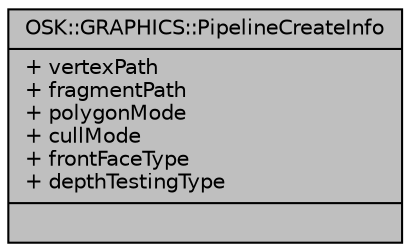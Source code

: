 digraph "OSK::GRAPHICS::PipelineCreateInfo"
{
 // INTERACTIVE_SVG=YES
 // LATEX_PDF_SIZE
  edge [fontname="Helvetica",fontsize="10",labelfontname="Helvetica",labelfontsize="10"];
  node [fontname="Helvetica",fontsize="10",shape=record];
  Node1 [label="{OSK::GRAPHICS::PipelineCreateInfo\n|+ vertexPath\l+ fragmentPath\l+ polygonMode\l+ cullMode\l+ frontFaceType\l+ depthTestingType\l|}",height=0.2,width=0.4,color="black", fillcolor="grey75", style="filled", fontcolor="black",tooltip="Contiene la información necesaria para configurar un nuevo graphics pipeline."];
}

